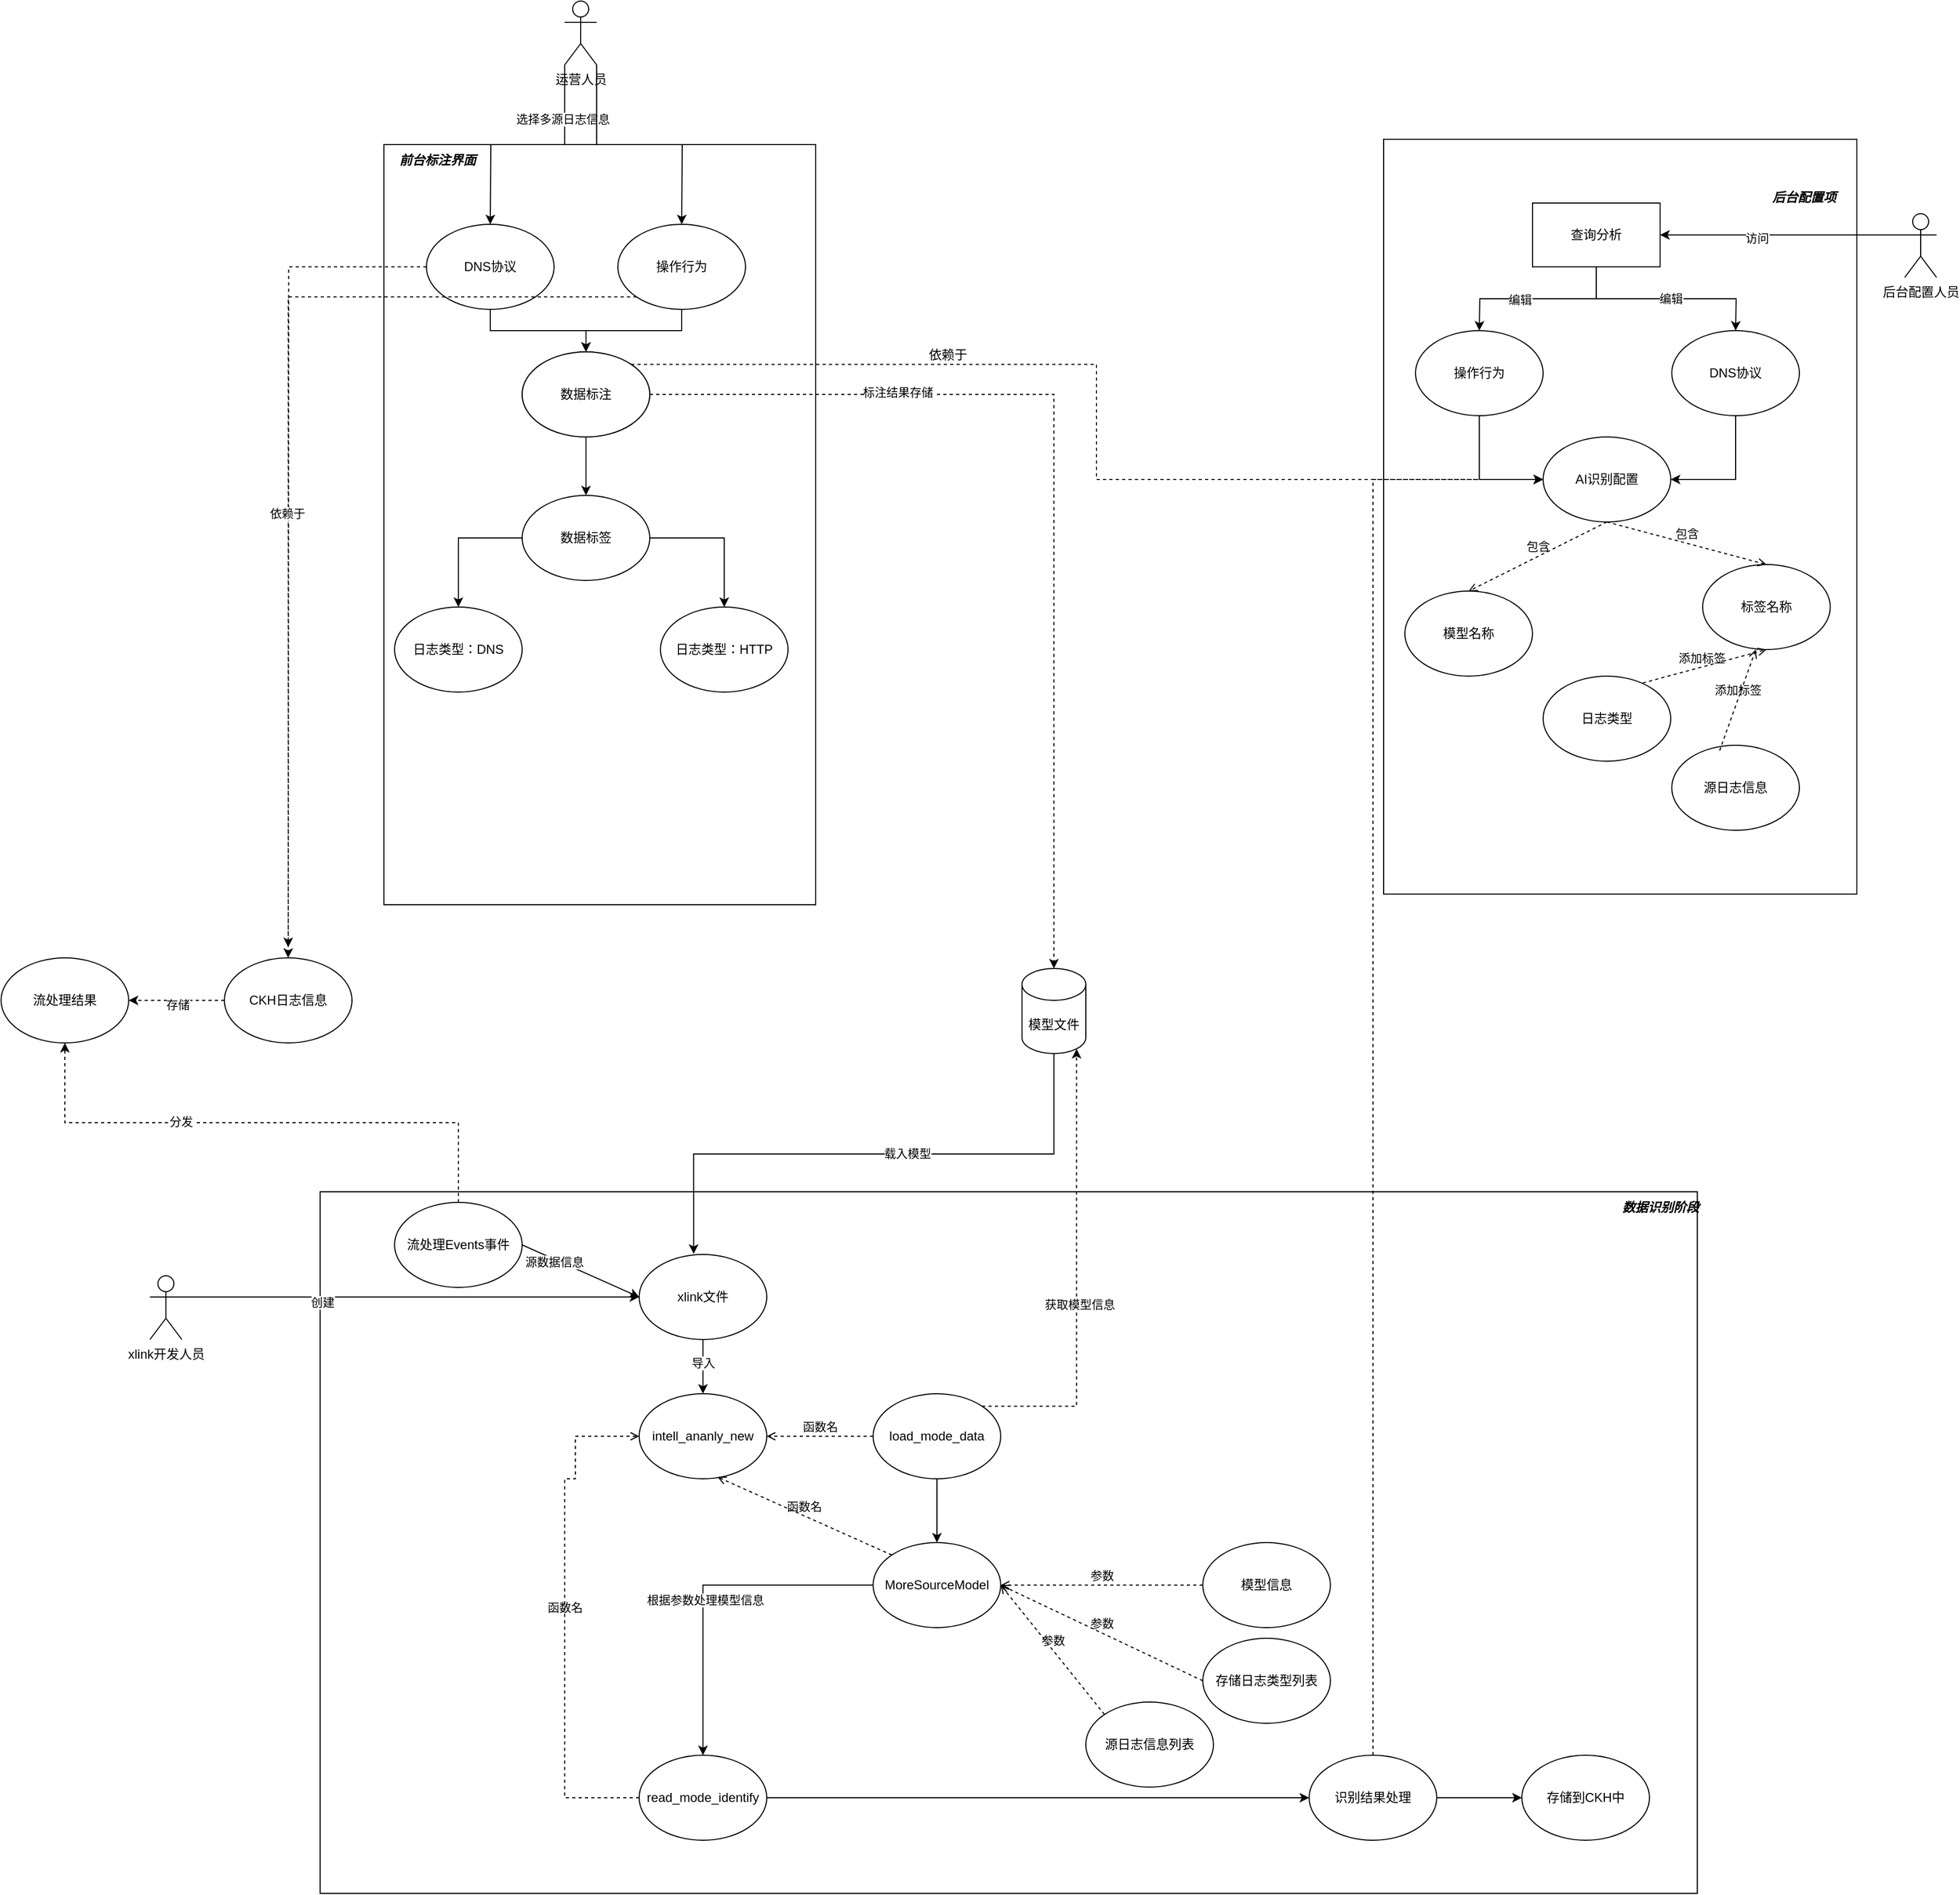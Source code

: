 <mxfile version="24.7.6">
  <diagram name="第 1 页" id="AeEp-RE3I-6hrNcNRHCh">
    <mxGraphModel dx="2514" dy="2037" grid="1" gridSize="10" guides="1" tooltips="1" connect="1" arrows="1" fold="1" page="1" pageScale="1" pageWidth="827" pageHeight="1169" math="0" shadow="0">
      <root>
        <mxCell id="0" />
        <mxCell id="1" parent="0" />
        <mxCell id="9sT-XMRP7bjN-koEkCew-80" value="" style="rounded=0;whiteSpace=wrap;html=1;" vertex="1" parent="1">
          <mxGeometry x="-90" y="1030" width="1295" height="660" as="geometry" />
        </mxCell>
        <mxCell id="9sT-XMRP7bjN-koEkCew-56" value="" style="rounded=0;whiteSpace=wrap;html=1;" vertex="1" parent="1">
          <mxGeometry x="-30" y="45" width="406" height="715" as="geometry" />
        </mxCell>
        <mxCell id="9sT-XMRP7bjN-koEkCew-23" value="" style="rounded=0;whiteSpace=wrap;html=1;" vertex="1" parent="1">
          <mxGeometry x="910" y="40" width="445" height="710" as="geometry" />
        </mxCell>
        <mxCell id="9sT-XMRP7bjN-koEkCew-61" style="edgeStyle=orthogonalEdgeStyle;rounded=0;orthogonalLoop=1;jettySize=auto;html=1;exitX=0;exitY=1;exitDx=0;exitDy=0;exitPerimeter=0;entryX=0.5;entryY=0;entryDx=0;entryDy=0;" edge="1" parent="1" source="9sT-XMRP7bjN-koEkCew-1">
          <mxGeometry relative="1" as="geometry">
            <mxPoint x="70" y="120" as="targetPoint" />
          </mxGeometry>
        </mxCell>
        <mxCell id="9sT-XMRP7bjN-koEkCew-65" value="选择多源日志信息" style="edgeLabel;html=1;align=center;verticalAlign=middle;resizable=0;points=[];" vertex="1" connectable="0" parent="9sT-XMRP7bjN-koEkCew-61">
          <mxGeometry x="-0.539" y="-2" relative="1" as="geometry">
            <mxPoint as="offset" />
          </mxGeometry>
        </mxCell>
        <mxCell id="9sT-XMRP7bjN-koEkCew-62" style="edgeStyle=orthogonalEdgeStyle;rounded=0;orthogonalLoop=1;jettySize=auto;html=1;exitX=1;exitY=1;exitDx=0;exitDy=0;exitPerimeter=0;" edge="1" parent="1" source="9sT-XMRP7bjN-koEkCew-1">
          <mxGeometry relative="1" as="geometry">
            <mxPoint x="250" y="120" as="targetPoint" />
          </mxGeometry>
        </mxCell>
        <mxCell id="9sT-XMRP7bjN-koEkCew-1" value="运营人员" style="shape=umlActor;verticalLabelPosition=bottom;verticalAlign=top;html=1;outlineConnect=0;" vertex="1" parent="1">
          <mxGeometry x="140" y="-90" width="30" height="60" as="geometry" />
        </mxCell>
        <mxCell id="9sT-XMRP7bjN-koEkCew-27" style="edgeStyle=orthogonalEdgeStyle;rounded=0;orthogonalLoop=1;jettySize=auto;html=1;exitX=0;exitY=0.333;exitDx=0;exitDy=0;exitPerimeter=0;entryX=1;entryY=0.5;entryDx=0;entryDy=0;" edge="1" parent="1" source="9sT-XMRP7bjN-koEkCew-2" target="9sT-XMRP7bjN-koEkCew-14">
          <mxGeometry relative="1" as="geometry" />
        </mxCell>
        <mxCell id="9sT-XMRP7bjN-koEkCew-29" value="访问" style="edgeLabel;html=1;align=center;verticalAlign=middle;resizable=0;points=[];" vertex="1" connectable="0" parent="9sT-XMRP7bjN-koEkCew-27">
          <mxGeometry x="0.209" y="3" relative="1" as="geometry">
            <mxPoint as="offset" />
          </mxGeometry>
        </mxCell>
        <mxCell id="9sT-XMRP7bjN-koEkCew-2" value="后台配置人员" style="shape=umlActor;verticalLabelPosition=bottom;verticalAlign=top;html=1;outlineConnect=0;" vertex="1" parent="1">
          <mxGeometry x="1400" y="110" width="30" height="60" as="geometry" />
        </mxCell>
        <mxCell id="9sT-XMRP7bjN-koEkCew-24" style="edgeStyle=orthogonalEdgeStyle;rounded=0;orthogonalLoop=1;jettySize=auto;html=1;exitX=0.5;exitY=1;exitDx=0;exitDy=0;entryX=0.5;entryY=0;entryDx=0;entryDy=0;" edge="1" parent="1" source="9sT-XMRP7bjN-koEkCew-14">
          <mxGeometry relative="1" as="geometry">
            <mxPoint x="1000" y="220" as="targetPoint" />
          </mxGeometry>
        </mxCell>
        <mxCell id="9sT-XMRP7bjN-koEkCew-30" value="编辑" style="edgeLabel;html=1;align=center;verticalAlign=middle;resizable=0;points=[];" vertex="1" connectable="0" parent="9sT-XMRP7bjN-koEkCew-24">
          <mxGeometry x="0.212" y="1" relative="1" as="geometry">
            <mxPoint as="offset" />
          </mxGeometry>
        </mxCell>
        <mxCell id="9sT-XMRP7bjN-koEkCew-25" style="edgeStyle=orthogonalEdgeStyle;rounded=0;orthogonalLoop=1;jettySize=auto;html=1;exitX=0.5;exitY=1;exitDx=0;exitDy=0;entryX=0.5;entryY=0;entryDx=0;entryDy=0;" edge="1" parent="1" source="9sT-XMRP7bjN-koEkCew-14">
          <mxGeometry relative="1" as="geometry">
            <mxPoint x="1241" y="220" as="targetPoint" />
          </mxGeometry>
        </mxCell>
        <mxCell id="9sT-XMRP7bjN-koEkCew-31" value="编辑" style="edgeLabel;html=1;align=center;verticalAlign=middle;resizable=0;points=[];" vertex="1" connectable="0" parent="9sT-XMRP7bjN-koEkCew-25">
          <mxGeometry x="0.037" relative="1" as="geometry">
            <mxPoint as="offset" />
          </mxGeometry>
        </mxCell>
        <mxCell id="9sT-XMRP7bjN-koEkCew-14" value="查询分析" style="rounded=0;whiteSpace=wrap;html=1;" vertex="1" parent="1">
          <mxGeometry x="1050" y="100" width="120" height="60" as="geometry" />
        </mxCell>
        <mxCell id="9sT-XMRP7bjN-koEkCew-21" value="后台配置项" style="text;html=1;align=center;verticalAlign=middle;resizable=0;points=[];autosize=1;strokeColor=none;fillColor=none;fontColor=default;fontStyle=3" vertex="1" parent="1">
          <mxGeometry x="1265" y="80" width="80" height="30" as="geometry" />
        </mxCell>
        <mxCell id="9sT-XMRP7bjN-koEkCew-32" value="AI识别配置" style="ellipse;whiteSpace=wrap;html=1;" vertex="1" parent="1">
          <mxGeometry x="1060" y="320" width="120" height="80" as="geometry" />
        </mxCell>
        <mxCell id="9sT-XMRP7bjN-koEkCew-35" value="操作行为" style="ellipse;whiteSpace=wrap;html=1;" vertex="1" parent="1">
          <mxGeometry x="940" y="220" width="120" height="80" as="geometry" />
        </mxCell>
        <mxCell id="9sT-XMRP7bjN-koEkCew-36" style="edgeStyle=orthogonalEdgeStyle;rounded=0;orthogonalLoop=1;jettySize=auto;html=1;exitX=0.5;exitY=1;exitDx=0;exitDy=0;entryX=0;entryY=0.5;entryDx=0;entryDy=0;" edge="1" parent="1" source="9sT-XMRP7bjN-koEkCew-35" target="9sT-XMRP7bjN-koEkCew-32">
          <mxGeometry relative="1" as="geometry" />
        </mxCell>
        <mxCell id="9sT-XMRP7bjN-koEkCew-37" value="DNS协议" style="ellipse;whiteSpace=wrap;html=1;" vertex="1" parent="1">
          <mxGeometry x="1181" y="220" width="120" height="80" as="geometry" />
        </mxCell>
        <mxCell id="9sT-XMRP7bjN-koEkCew-38" style="edgeStyle=orthogonalEdgeStyle;rounded=0;orthogonalLoop=1;jettySize=auto;html=1;exitX=0.5;exitY=1;exitDx=0;exitDy=0;entryX=1;entryY=0.5;entryDx=0;entryDy=0;" edge="1" parent="1" source="9sT-XMRP7bjN-koEkCew-37" target="9sT-XMRP7bjN-koEkCew-32">
          <mxGeometry relative="1" as="geometry" />
        </mxCell>
        <mxCell id="9sT-XMRP7bjN-koEkCew-39" value="模型名称" style="ellipse;whiteSpace=wrap;html=1;" vertex="1" parent="1">
          <mxGeometry x="930" y="465" width="120" height="80" as="geometry" />
        </mxCell>
        <mxCell id="9sT-XMRP7bjN-koEkCew-40" value="标签名称" style="ellipse;whiteSpace=wrap;html=1;" vertex="1" parent="1">
          <mxGeometry x="1210" y="440" width="120" height="80" as="geometry" />
        </mxCell>
        <mxCell id="9sT-XMRP7bjN-koEkCew-43" value="包含" style="html=1;verticalAlign=bottom;labelBackgroundColor=none;endArrow=open;endFill=0;dashed=1;rounded=0;exitX=0.5;exitY=1;exitDx=0;exitDy=0;entryX=0.5;entryY=0;entryDx=0;entryDy=0;" edge="1" parent="1" source="9sT-XMRP7bjN-koEkCew-32" target="9sT-XMRP7bjN-koEkCew-39">
          <mxGeometry x="-0.0" width="160" relative="1" as="geometry">
            <mxPoint x="990" y="430" as="sourcePoint" />
            <mxPoint x="1150" y="430" as="targetPoint" />
            <mxPoint as="offset" />
          </mxGeometry>
        </mxCell>
        <mxCell id="9sT-XMRP7bjN-koEkCew-44" value="包含" style="html=1;verticalAlign=bottom;labelBackgroundColor=none;endArrow=open;endFill=0;dashed=1;rounded=0;exitX=0.5;exitY=1;exitDx=0;exitDy=0;entryX=0.5;entryY=0;entryDx=0;entryDy=0;" edge="1" parent="1" source="9sT-XMRP7bjN-koEkCew-32" target="9sT-XMRP7bjN-koEkCew-40">
          <mxGeometry width="160" relative="1" as="geometry">
            <mxPoint x="1130" y="410" as="sourcePoint" />
            <mxPoint x="1000" y="450" as="targetPoint" />
          </mxGeometry>
        </mxCell>
        <mxCell id="9sT-XMRP7bjN-koEkCew-47" value="添加标签" style="html=1;verticalAlign=bottom;labelBackgroundColor=none;endArrow=open;endFill=0;dashed=1;rounded=0;entryX=0.5;entryY=1;entryDx=0;entryDy=0;exitX=0.733;exitY=0.1;exitDx=0;exitDy=0;exitPerimeter=0;" edge="1" parent="1" source="9sT-XMRP7bjN-koEkCew-48" target="9sT-XMRP7bjN-koEkCew-40">
          <mxGeometry width="160" relative="1" as="geometry">
            <mxPoint x="1110" y="530" as="sourcePoint" />
            <mxPoint x="1270" y="530" as="targetPoint" />
          </mxGeometry>
        </mxCell>
        <mxCell id="9sT-XMRP7bjN-koEkCew-48" value="日志类型" style="ellipse;whiteSpace=wrap;html=1;" vertex="1" parent="1">
          <mxGeometry x="1060" y="545" width="120" height="80" as="geometry" />
        </mxCell>
        <mxCell id="9sT-XMRP7bjN-koEkCew-49" value="源日志信息" style="ellipse;whiteSpace=wrap;html=1;" vertex="1" parent="1">
          <mxGeometry x="1181" y="610" width="120" height="80" as="geometry" />
        </mxCell>
        <mxCell id="9sT-XMRP7bjN-koEkCew-50" value="添加标签" style="html=1;verticalAlign=bottom;labelBackgroundColor=none;endArrow=open;endFill=0;dashed=1;rounded=0;exitX=0.375;exitY=0.063;exitDx=0;exitDy=0;exitPerimeter=0;" edge="1" parent="1" source="9sT-XMRP7bjN-koEkCew-49">
          <mxGeometry width="160" relative="1" as="geometry">
            <mxPoint x="1158" y="563" as="sourcePoint" />
            <mxPoint x="1260" y="520" as="targetPoint" />
          </mxGeometry>
        </mxCell>
        <mxCell id="9sT-XMRP7bjN-koEkCew-51" value="模型文件" style="shape=cylinder3;whiteSpace=wrap;html=1;boundedLbl=1;backgroundOutline=1;size=15;" vertex="1" parent="1">
          <mxGeometry x="570" y="820" width="60" height="80" as="geometry" />
        </mxCell>
        <mxCell id="9sT-XMRP7bjN-koEkCew-60" value="前台标注界面" style="text;html=1;align=center;verticalAlign=middle;resizable=0;points=[];autosize=1;strokeColor=none;fillColor=none;fontColor=default;fontStyle=3" vertex="1" parent="1">
          <mxGeometry x="-30" y="45" width="100" height="30" as="geometry" />
        </mxCell>
        <mxCell id="9sT-XMRP7bjN-koEkCew-67" style="edgeStyle=orthogonalEdgeStyle;rounded=0;orthogonalLoop=1;jettySize=auto;html=1;exitX=0.5;exitY=1;exitDx=0;exitDy=0;entryX=0.5;entryY=0;entryDx=0;entryDy=0;" edge="1" parent="1" source="9sT-XMRP7bjN-koEkCew-63" target="9sT-XMRP7bjN-koEkCew-66">
          <mxGeometry relative="1" as="geometry" />
        </mxCell>
        <mxCell id="9sT-XMRP7bjN-koEkCew-90" style="edgeStyle=orthogonalEdgeStyle;rounded=0;orthogonalLoop=1;jettySize=auto;html=1;exitX=0;exitY=0.5;exitDx=0;exitDy=0;dashed=1;" edge="1" parent="1" source="9sT-XMRP7bjN-koEkCew-63">
          <mxGeometry relative="1" as="geometry">
            <mxPoint x="-120" y="800" as="targetPoint" />
          </mxGeometry>
        </mxCell>
        <mxCell id="9sT-XMRP7bjN-koEkCew-63" value="DNS协议" style="ellipse;whiteSpace=wrap;html=1;" vertex="1" parent="1">
          <mxGeometry x="10" y="120" width="120" height="80" as="geometry" />
        </mxCell>
        <mxCell id="9sT-XMRP7bjN-koEkCew-68" style="edgeStyle=orthogonalEdgeStyle;rounded=0;orthogonalLoop=1;jettySize=auto;html=1;exitX=0.5;exitY=1;exitDx=0;exitDy=0;entryX=0.5;entryY=0;entryDx=0;entryDy=0;" edge="1" parent="1" source="9sT-XMRP7bjN-koEkCew-64" target="9sT-XMRP7bjN-koEkCew-66">
          <mxGeometry relative="1" as="geometry" />
        </mxCell>
        <mxCell id="9sT-XMRP7bjN-koEkCew-89" style="edgeStyle=orthogonalEdgeStyle;rounded=0;orthogonalLoop=1;jettySize=auto;html=1;exitX=0;exitY=1;exitDx=0;exitDy=0;dashed=1;" edge="1" parent="1" source="9sT-XMRP7bjN-koEkCew-64" target="9sT-XMRP7bjN-koEkCew-86">
          <mxGeometry relative="1" as="geometry" />
        </mxCell>
        <mxCell id="9sT-XMRP7bjN-koEkCew-91" value="依赖于" style="edgeLabel;html=1;align=center;verticalAlign=middle;resizable=0;points=[];" vertex="1" connectable="0" parent="9sT-XMRP7bjN-koEkCew-89">
          <mxGeometry x="0.12" y="-1" relative="1" as="geometry">
            <mxPoint as="offset" />
          </mxGeometry>
        </mxCell>
        <mxCell id="9sT-XMRP7bjN-koEkCew-64" value="操作行为" style="ellipse;whiteSpace=wrap;html=1;" vertex="1" parent="1">
          <mxGeometry x="190" y="120" width="120" height="80" as="geometry" />
        </mxCell>
        <mxCell id="9sT-XMRP7bjN-koEkCew-66" value="数据标注" style="ellipse;whiteSpace=wrap;html=1;" vertex="1" parent="1">
          <mxGeometry x="100" y="240" width="120" height="80" as="geometry" />
        </mxCell>
        <mxCell id="9sT-XMRP7bjN-koEkCew-71" style="edgeStyle=orthogonalEdgeStyle;rounded=0;orthogonalLoop=1;jettySize=auto;html=1;exitX=0.5;exitY=1;exitDx=0;exitDy=0;entryX=0.5;entryY=0;entryDx=0;entryDy=0;" edge="1" parent="1" source="9sT-XMRP7bjN-koEkCew-69" target="9sT-XMRP7bjN-koEkCew-70">
          <mxGeometry relative="1" as="geometry" />
        </mxCell>
        <mxCell id="9sT-XMRP7bjN-koEkCew-79" style="edgeStyle=orthogonalEdgeStyle;rounded=0;orthogonalLoop=1;jettySize=auto;html=1;exitX=1;exitY=0.5;exitDx=0;exitDy=0;dashed=1;" edge="1" parent="1" source="9sT-XMRP7bjN-koEkCew-69" target="9sT-XMRP7bjN-koEkCew-51">
          <mxGeometry relative="1" as="geometry" />
        </mxCell>
        <mxCell id="9sT-XMRP7bjN-koEkCew-85" value="标注结果存储" style="edgeLabel;html=1;align=center;verticalAlign=middle;resizable=0;points=[];" vertex="1" connectable="0" parent="9sT-XMRP7bjN-koEkCew-79">
          <mxGeometry x="-0.493" y="2" relative="1" as="geometry">
            <mxPoint as="offset" />
          </mxGeometry>
        </mxCell>
        <mxCell id="9sT-XMRP7bjN-koEkCew-83" style="edgeStyle=orthogonalEdgeStyle;rounded=0;orthogonalLoop=1;jettySize=auto;html=1;exitX=1;exitY=0;exitDx=0;exitDy=0;entryX=0;entryY=0.5;entryDx=0;entryDy=0;dashed=1;" edge="1" parent="1" source="9sT-XMRP7bjN-koEkCew-69" target="9sT-XMRP7bjN-koEkCew-32">
          <mxGeometry relative="1" as="geometry" />
        </mxCell>
        <mxCell id="9sT-XMRP7bjN-koEkCew-69" value="数据标注" style="ellipse;whiteSpace=wrap;html=1;" vertex="1" parent="1">
          <mxGeometry x="100" y="240" width="120" height="80" as="geometry" />
        </mxCell>
        <mxCell id="9sT-XMRP7bjN-koEkCew-77" style="edgeStyle=orthogonalEdgeStyle;rounded=0;orthogonalLoop=1;jettySize=auto;html=1;exitX=0;exitY=0.5;exitDx=0;exitDy=0;entryX=0.5;entryY=0;entryDx=0;entryDy=0;" edge="1" parent="1" source="9sT-XMRP7bjN-koEkCew-70" target="9sT-XMRP7bjN-koEkCew-74">
          <mxGeometry relative="1" as="geometry" />
        </mxCell>
        <mxCell id="9sT-XMRP7bjN-koEkCew-78" style="edgeStyle=orthogonalEdgeStyle;rounded=0;orthogonalLoop=1;jettySize=auto;html=1;exitX=1;exitY=0.5;exitDx=0;exitDy=0;" edge="1" parent="1" source="9sT-XMRP7bjN-koEkCew-70" target="9sT-XMRP7bjN-koEkCew-75">
          <mxGeometry relative="1" as="geometry" />
        </mxCell>
        <mxCell id="9sT-XMRP7bjN-koEkCew-70" value="数据标签" style="ellipse;whiteSpace=wrap;html=1;" vertex="1" parent="1">
          <mxGeometry x="100" y="375" width="120" height="80" as="geometry" />
        </mxCell>
        <mxCell id="9sT-XMRP7bjN-koEkCew-74" value="日志类型：DNS" style="ellipse;whiteSpace=wrap;html=1;" vertex="1" parent="1">
          <mxGeometry x="-20" y="480" width="120" height="80" as="geometry" />
        </mxCell>
        <mxCell id="9sT-XMRP7bjN-koEkCew-75" value="日志类型：HTTP" style="ellipse;whiteSpace=wrap;html=1;" vertex="1" parent="1">
          <mxGeometry x="230" y="480" width="120" height="80" as="geometry" />
        </mxCell>
        <mxCell id="9sT-XMRP7bjN-koEkCew-81" value="流处理结果" style="ellipse;whiteSpace=wrap;html=1;" vertex="1" parent="1">
          <mxGeometry x="-390" y="810" width="120" height="80" as="geometry" />
        </mxCell>
        <mxCell id="9sT-XMRP7bjN-koEkCew-84" value="依赖于" style="text;html=1;align=center;verticalAlign=middle;resizable=0;points=[];autosize=1;strokeColor=none;fillColor=none;" vertex="1" parent="1">
          <mxGeometry x="470" y="228" width="60" height="30" as="geometry" />
        </mxCell>
        <mxCell id="9sT-XMRP7bjN-koEkCew-92" style="edgeStyle=orthogonalEdgeStyle;rounded=0;orthogonalLoop=1;jettySize=auto;html=1;exitX=0;exitY=0.5;exitDx=0;exitDy=0;entryX=1;entryY=0.5;entryDx=0;entryDy=0;dashed=1;" edge="1" parent="1" source="9sT-XMRP7bjN-koEkCew-86" target="9sT-XMRP7bjN-koEkCew-81">
          <mxGeometry relative="1" as="geometry" />
        </mxCell>
        <mxCell id="9sT-XMRP7bjN-koEkCew-93" value="存储" style="edgeLabel;html=1;align=center;verticalAlign=middle;resizable=0;points=[];" vertex="1" connectable="0" parent="9sT-XMRP7bjN-koEkCew-92">
          <mxGeometry x="-0.009" y="4" relative="1" as="geometry">
            <mxPoint as="offset" />
          </mxGeometry>
        </mxCell>
        <mxCell id="9sT-XMRP7bjN-koEkCew-86" value="CKH日志信息" style="ellipse;whiteSpace=wrap;html=1;" vertex="1" parent="1">
          <mxGeometry x="-180" y="810" width="120" height="80" as="geometry" />
        </mxCell>
        <mxCell id="9sT-XMRP7bjN-koEkCew-95" style="edgeStyle=orthogonalEdgeStyle;rounded=0;orthogonalLoop=1;jettySize=auto;html=1;exitX=0.5;exitY=0;exitDx=0;exitDy=0;entryX=0.5;entryY=1;entryDx=0;entryDy=0;dashed=1;" edge="1" parent="1" source="9sT-XMRP7bjN-koEkCew-94" target="9sT-XMRP7bjN-koEkCew-81">
          <mxGeometry relative="1" as="geometry" />
        </mxCell>
        <mxCell id="9sT-XMRP7bjN-koEkCew-96" value="分发" style="edgeLabel;html=1;align=center;verticalAlign=middle;resizable=0;points=[];" vertex="1" connectable="0" parent="9sT-XMRP7bjN-koEkCew-95">
          <mxGeometry x="0.293" y="-1" relative="1" as="geometry">
            <mxPoint as="offset" />
          </mxGeometry>
        </mxCell>
        <mxCell id="9sT-XMRP7bjN-koEkCew-101" style="rounded=0;orthogonalLoop=1;jettySize=auto;html=1;exitX=1;exitY=0.5;exitDx=0;exitDy=0;entryX=0;entryY=0.5;entryDx=0;entryDy=0;" edge="1" parent="1" source="9sT-XMRP7bjN-koEkCew-94" target="9sT-XMRP7bjN-koEkCew-98">
          <mxGeometry relative="1" as="geometry" />
        </mxCell>
        <mxCell id="9sT-XMRP7bjN-koEkCew-102" value="源数据信息" style="edgeLabel;html=1;align=center;verticalAlign=middle;resizable=0;points=[];" vertex="1" connectable="0" parent="9sT-XMRP7bjN-koEkCew-101">
          <mxGeometry x="-0.456" y="-2" relative="1" as="geometry">
            <mxPoint as="offset" />
          </mxGeometry>
        </mxCell>
        <mxCell id="9sT-XMRP7bjN-koEkCew-94" value="流处理Events事件" style="ellipse;whiteSpace=wrap;html=1;" vertex="1" parent="1">
          <mxGeometry x="-20" y="1040" width="120" height="80" as="geometry" />
        </mxCell>
        <mxCell id="9sT-XMRP7bjN-koEkCew-103" style="edgeStyle=orthogonalEdgeStyle;rounded=0;orthogonalLoop=1;jettySize=auto;html=1;exitX=1;exitY=0.333;exitDx=0;exitDy=0;exitPerimeter=0;entryX=0;entryY=0.5;entryDx=0;entryDy=0;" edge="1" parent="1" source="9sT-XMRP7bjN-koEkCew-97" target="9sT-XMRP7bjN-koEkCew-98">
          <mxGeometry relative="1" as="geometry" />
        </mxCell>
        <mxCell id="9sT-XMRP7bjN-koEkCew-104" value="创建" style="edgeLabel;html=1;align=center;verticalAlign=middle;resizable=0;points=[];" vertex="1" connectable="0" parent="9sT-XMRP7bjN-koEkCew-103">
          <mxGeometry x="-0.387" y="-5" relative="1" as="geometry">
            <mxPoint as="offset" />
          </mxGeometry>
        </mxCell>
        <mxCell id="9sT-XMRP7bjN-koEkCew-97" value="xlink开发人员" style="shape=umlActor;verticalLabelPosition=bottom;verticalAlign=top;html=1;outlineConnect=0;" vertex="1" parent="1">
          <mxGeometry x="-250" y="1109" width="30" height="60" as="geometry" />
        </mxCell>
        <mxCell id="9sT-XMRP7bjN-koEkCew-106" style="edgeStyle=orthogonalEdgeStyle;rounded=0;orthogonalLoop=1;jettySize=auto;html=1;exitX=0.5;exitY=1;exitDx=0;exitDy=0;" edge="1" parent="1" source="9sT-XMRP7bjN-koEkCew-98" target="9sT-XMRP7bjN-koEkCew-105">
          <mxGeometry relative="1" as="geometry" />
        </mxCell>
        <mxCell id="9sT-XMRP7bjN-koEkCew-107" value="导入" style="edgeLabel;html=1;align=center;verticalAlign=middle;resizable=0;points=[];" vertex="1" connectable="0" parent="9sT-XMRP7bjN-koEkCew-106">
          <mxGeometry x="-0.128" relative="1" as="geometry">
            <mxPoint as="offset" />
          </mxGeometry>
        </mxCell>
        <mxCell id="9sT-XMRP7bjN-koEkCew-98" value="xlink文件" style="ellipse;whiteSpace=wrap;html=1;" vertex="1" parent="1">
          <mxGeometry x="210" y="1089" width="120" height="80" as="geometry" />
        </mxCell>
        <mxCell id="9sT-XMRP7bjN-koEkCew-99" style="edgeStyle=orthogonalEdgeStyle;rounded=0;orthogonalLoop=1;jettySize=auto;html=1;exitX=0.5;exitY=1;exitDx=0;exitDy=0;exitPerimeter=0;entryX=0.427;entryY=-0.007;entryDx=0;entryDy=0;entryPerimeter=0;" edge="1" parent="1" source="9sT-XMRP7bjN-koEkCew-51" target="9sT-XMRP7bjN-koEkCew-98">
          <mxGeometry relative="1" as="geometry" />
        </mxCell>
        <mxCell id="9sT-XMRP7bjN-koEkCew-100" value="载入模型" style="edgeLabel;html=1;align=center;verticalAlign=middle;resizable=0;points=[];" vertex="1" connectable="0" parent="9sT-XMRP7bjN-koEkCew-99">
          <mxGeometry x="-0.117" y="-1" relative="1" as="geometry">
            <mxPoint as="offset" />
          </mxGeometry>
        </mxCell>
        <mxCell id="9sT-XMRP7bjN-koEkCew-105" value="intell_ananly_new" style="ellipse;whiteSpace=wrap;html=1;" vertex="1" parent="1">
          <mxGeometry x="210" y="1220" width="120" height="80" as="geometry" />
        </mxCell>
        <mxCell id="9sT-XMRP7bjN-koEkCew-132" value="" style="edgeStyle=orthogonalEdgeStyle;rounded=0;orthogonalLoop=1;jettySize=auto;html=1;" edge="1" parent="1" source="9sT-XMRP7bjN-koEkCew-108" target="9sT-XMRP7bjN-koEkCew-131">
          <mxGeometry relative="1" as="geometry" />
        </mxCell>
        <mxCell id="9sT-XMRP7bjN-koEkCew-133" value="根据参数处理模型信息" style="edgeLabel;html=1;align=center;verticalAlign=middle;resizable=0;points=[];" vertex="1" connectable="0" parent="9sT-XMRP7bjN-koEkCew-132">
          <mxGeometry x="0.087" y="2" relative="1" as="geometry">
            <mxPoint as="offset" />
          </mxGeometry>
        </mxCell>
        <mxCell id="9sT-XMRP7bjN-koEkCew-108" value="MoreSourceModel" style="ellipse;whiteSpace=wrap;html=1;" vertex="1" parent="1">
          <mxGeometry x="430" y="1360" width="120" height="80" as="geometry" />
        </mxCell>
        <mxCell id="9sT-XMRP7bjN-koEkCew-113" value="模型信息" style="ellipse;whiteSpace=wrap;html=1;" vertex="1" parent="1">
          <mxGeometry x="740" y="1360" width="120" height="80" as="geometry" />
        </mxCell>
        <mxCell id="9sT-XMRP7bjN-koEkCew-114" value="存储日志类型列表" style="ellipse;whiteSpace=wrap;html=1;" vertex="1" parent="1">
          <mxGeometry x="740" y="1450" width="120" height="80" as="geometry" />
        </mxCell>
        <mxCell id="9sT-XMRP7bjN-koEkCew-115" value="源日志信息列表" style="ellipse;whiteSpace=wrap;html=1;" vertex="1" parent="1">
          <mxGeometry x="630" y="1510" width="120" height="80" as="geometry" />
        </mxCell>
        <mxCell id="9sT-XMRP7bjN-koEkCew-116" value="参数" style="html=1;verticalAlign=bottom;labelBackgroundColor=none;endArrow=open;endFill=0;dashed=1;rounded=0;entryX=1;entryY=0.5;entryDx=0;entryDy=0;exitX=0;exitY=0.5;exitDx=0;exitDy=0;" edge="1" parent="1" source="9sT-XMRP7bjN-koEkCew-113" target="9sT-XMRP7bjN-koEkCew-108">
          <mxGeometry x="0.007" width="160" relative="1" as="geometry">
            <mxPoint x="430" y="1079.41" as="sourcePoint" />
            <mxPoint x="590" y="1079.41" as="targetPoint" />
            <mxPoint as="offset" />
          </mxGeometry>
        </mxCell>
        <mxCell id="9sT-XMRP7bjN-koEkCew-117" value="参数" style="html=1;verticalAlign=bottom;labelBackgroundColor=none;endArrow=open;endFill=0;dashed=1;rounded=0;entryX=1;entryY=0.5;entryDx=0;entryDy=0;exitX=0;exitY=0.5;exitDx=0;exitDy=0;" edge="1" parent="1" source="9sT-XMRP7bjN-koEkCew-114" target="9sT-XMRP7bjN-koEkCew-108">
          <mxGeometry width="160" relative="1" as="geometry">
            <mxPoint x="640" y="1120" as="sourcePoint" />
            <mxPoint x="550" y="1159" as="targetPoint" />
          </mxGeometry>
        </mxCell>
        <mxCell id="9sT-XMRP7bjN-koEkCew-118" value="参数" style="html=1;verticalAlign=bottom;labelBackgroundColor=none;endArrow=open;endFill=0;dashed=1;rounded=0;exitX=0;exitY=0;exitDx=0;exitDy=0;entryX=1;entryY=0.5;entryDx=0;entryDy=0;" edge="1" parent="1" source="9sT-XMRP7bjN-koEkCew-115" target="9sT-XMRP7bjN-koEkCew-108">
          <mxGeometry width="160" relative="1" as="geometry">
            <mxPoint x="590" y="1220" as="sourcePoint" />
            <mxPoint x="510" y="1180" as="targetPoint" />
          </mxGeometry>
        </mxCell>
        <mxCell id="9sT-XMRP7bjN-koEkCew-142" style="edgeStyle=orthogonalEdgeStyle;rounded=0;orthogonalLoop=1;jettySize=auto;html=1;exitX=0.5;exitY=1;exitDx=0;exitDy=0;entryX=0.5;entryY=0;entryDx=0;entryDy=0;" edge="1" parent="1" source="9sT-XMRP7bjN-koEkCew-123" target="9sT-XMRP7bjN-koEkCew-108">
          <mxGeometry relative="1" as="geometry" />
        </mxCell>
        <mxCell id="9sT-XMRP7bjN-koEkCew-123" value="load_mode_data" style="ellipse;whiteSpace=wrap;html=1;" vertex="1" parent="1">
          <mxGeometry x="430" y="1220" width="120" height="80" as="geometry" />
        </mxCell>
        <mxCell id="9sT-XMRP7bjN-koEkCew-124" style="edgeStyle=orthogonalEdgeStyle;rounded=0;orthogonalLoop=1;jettySize=auto;html=1;exitX=1;exitY=0;exitDx=0;exitDy=0;entryX=0.855;entryY=1;entryDx=0;entryDy=-4.35;entryPerimeter=0;dashed=1;" edge="1" parent="1" source="9sT-XMRP7bjN-koEkCew-123" target="9sT-XMRP7bjN-koEkCew-51">
          <mxGeometry relative="1" as="geometry" />
        </mxCell>
        <mxCell id="9sT-XMRP7bjN-koEkCew-125" value="获取模型信息" style="edgeLabel;html=1;align=center;verticalAlign=middle;resizable=0;points=[];" vertex="1" connectable="0" parent="9sT-XMRP7bjN-koEkCew-124">
          <mxGeometry x="-0.132" y="-2" relative="1" as="geometry">
            <mxPoint as="offset" />
          </mxGeometry>
        </mxCell>
        <mxCell id="9sT-XMRP7bjN-koEkCew-129" value="函数名" style="html=1;verticalAlign=bottom;labelBackgroundColor=none;endArrow=open;endFill=0;dashed=1;rounded=0;entryX=1;entryY=0.5;entryDx=0;entryDy=0;exitX=0;exitY=0.5;exitDx=0;exitDy=0;" edge="1" parent="1" source="9sT-XMRP7bjN-koEkCew-123" target="9sT-XMRP7bjN-koEkCew-105">
          <mxGeometry x="0.007" width="160" relative="1" as="geometry">
            <mxPoint x="666" y="1300" as="sourcePoint" />
            <mxPoint x="376" y="1260" as="targetPoint" />
            <mxPoint as="offset" />
          </mxGeometry>
        </mxCell>
        <mxCell id="9sT-XMRP7bjN-koEkCew-135" value="" style="edgeStyle=orthogonalEdgeStyle;rounded=0;orthogonalLoop=1;jettySize=auto;html=1;" edge="1" parent="1" source="9sT-XMRP7bjN-koEkCew-131" target="9sT-XMRP7bjN-koEkCew-134">
          <mxGeometry relative="1" as="geometry" />
        </mxCell>
        <mxCell id="9sT-XMRP7bjN-koEkCew-131" value="read_mode_identify" style="ellipse;whiteSpace=wrap;html=1;" vertex="1" parent="1">
          <mxGeometry x="210" y="1560" width="120" height="80" as="geometry" />
        </mxCell>
        <mxCell id="9sT-XMRP7bjN-koEkCew-136" style="edgeStyle=orthogonalEdgeStyle;rounded=0;orthogonalLoop=1;jettySize=auto;html=1;exitX=0.5;exitY=0;exitDx=0;exitDy=0;entryX=0;entryY=0.5;entryDx=0;entryDy=0;dashed=1;" edge="1" parent="1" source="9sT-XMRP7bjN-koEkCew-134" target="9sT-XMRP7bjN-koEkCew-32">
          <mxGeometry relative="1" as="geometry" />
        </mxCell>
        <mxCell id="9sT-XMRP7bjN-koEkCew-138" value="" style="edgeStyle=orthogonalEdgeStyle;rounded=0;orthogonalLoop=1;jettySize=auto;html=1;" edge="1" parent="1" source="9sT-XMRP7bjN-koEkCew-134" target="9sT-XMRP7bjN-koEkCew-137">
          <mxGeometry relative="1" as="geometry" />
        </mxCell>
        <mxCell id="9sT-XMRP7bjN-koEkCew-134" value="识别结果处理" style="ellipse;whiteSpace=wrap;html=1;" vertex="1" parent="1">
          <mxGeometry x="840" y="1560" width="120" height="80" as="geometry" />
        </mxCell>
        <mxCell id="9sT-XMRP7bjN-koEkCew-137" value="存储到CKH中" style="ellipse;whiteSpace=wrap;html=1;" vertex="1" parent="1">
          <mxGeometry x="1040" y="1560" width="120" height="80" as="geometry" />
        </mxCell>
        <mxCell id="9sT-XMRP7bjN-koEkCew-139" value="数据识别阶段" style="text;html=1;align=center;verticalAlign=middle;resizable=0;points=[];autosize=1;strokeColor=none;fillColor=none;fontColor=default;fontStyle=3" vertex="1" parent="1">
          <mxGeometry x="1120" y="1030" width="100" height="30" as="geometry" />
        </mxCell>
        <mxCell id="9sT-XMRP7bjN-koEkCew-143" value="函数名" style="html=1;verticalAlign=bottom;labelBackgroundColor=none;endArrow=open;endFill=0;dashed=1;rounded=0;entryX=0.614;entryY=0.979;entryDx=0;entryDy=0;exitX=0;exitY=0;exitDx=0;exitDy=0;entryPerimeter=0;" edge="1" parent="1" source="9sT-XMRP7bjN-koEkCew-108" target="9sT-XMRP7bjN-koEkCew-105">
          <mxGeometry x="0.007" width="160" relative="1" as="geometry">
            <mxPoint x="414" y="1310" as="sourcePoint" />
            <mxPoint x="314" y="1310" as="targetPoint" />
            <mxPoint as="offset" />
          </mxGeometry>
        </mxCell>
        <mxCell id="9sT-XMRP7bjN-koEkCew-145" value="函数名" style="html=1;verticalAlign=bottom;labelBackgroundColor=none;endArrow=open;endFill=0;dashed=1;rounded=0;exitX=0;exitY=0.5;exitDx=0;exitDy=0;entryX=0;entryY=0.5;entryDx=0;entryDy=0;edgeStyle=orthogonalEdgeStyle;" edge="1" parent="1" source="9sT-XMRP7bjN-koEkCew-131" target="9sT-XMRP7bjN-koEkCew-105">
          <mxGeometry width="160" relative="1" as="geometry">
            <mxPoint x="150.0" y="1600" as="sourcePoint" />
            <mxPoint x="150.0" y="1260" as="targetPoint" />
            <Array as="points">
              <mxPoint x="140" y="1600" />
              <mxPoint x="140" y="1300" />
              <mxPoint x="150" y="1300" />
              <mxPoint x="150" y="1260" />
            </Array>
          </mxGeometry>
        </mxCell>
      </root>
    </mxGraphModel>
  </diagram>
</mxfile>
